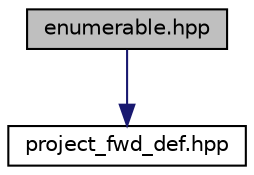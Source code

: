 digraph "enumerable.hpp"
{
 // LATEX_PDF_SIZE
  bgcolor="transparent";
  edge [fontname="Helvetica",fontsize="10",labelfontname="Helvetica",labelfontsize="10"];
  node [fontname="Helvetica",fontsize="10",shape=record];
  Node1 [label="enumerable.hpp",height=0.2,width=0.4,color="black", fillcolor="grey75", style="filled", fontcolor="black",tooltip="Contains the declaration of the IEnumerable class, which provides a unique identifier for derived obj..."];
  Node1 -> Node2 [color="midnightblue",fontsize="10",style="solid",fontname="Helvetica"];
  Node2 [label="project_fwd_def.hpp",height=0.2,width=0.4,color="black",URL="$project__fwd__def_8hpp.html",tooltip="Contains the declaration of the project_fwd_def class and its methods."];
}

